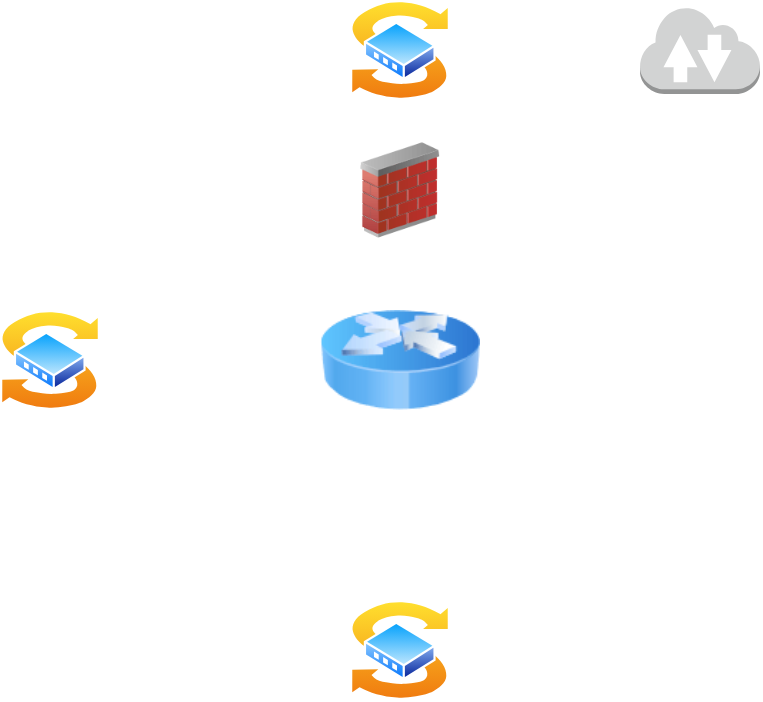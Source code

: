<mxfile version="21.1.7" type="github">
  <diagram name="Pagina-1" id="6JUquj071dppgk3kZcf5">
    <mxGraphModel dx="678" dy="386" grid="1" gridSize="10" guides="1" tooltips="1" connect="1" arrows="1" fold="1" page="1" pageScale="1" pageWidth="827" pageHeight="1169" math="0" shadow="0">
      <root>
        <mxCell id="0" />
        <mxCell id="1" parent="0" />
        <mxCell id="U18qOftS7bFx01JsZrya-1" value="" style="image;html=1;image=img/lib/clip_art/networking/Router_Icon_128x128.png" vertex="1" parent="1">
          <mxGeometry x="310" y="160" width="80" height="80" as="geometry" />
        </mxCell>
        <mxCell id="U18qOftS7bFx01JsZrya-3" value="" style="image;aspect=fixed;perimeter=ellipsePerimeter;html=1;align=center;shadow=0;dashed=0;spacingTop=3;image=img/lib/active_directory/switch.svg;" vertex="1" parent="1">
          <mxGeometry x="325" y="20" width="50" height="50" as="geometry" />
        </mxCell>
        <mxCell id="U18qOftS7bFx01JsZrya-4" value="" style="image;aspect=fixed;perimeter=ellipsePerimeter;html=1;align=center;shadow=0;dashed=0;spacingTop=3;image=img/lib/active_directory/switch.svg;" vertex="1" parent="1">
          <mxGeometry x="325" y="320" width="50" height="50" as="geometry" />
        </mxCell>
        <mxCell id="U18qOftS7bFx01JsZrya-5" value="" style="image;aspect=fixed;perimeter=ellipsePerimeter;html=1;align=center;shadow=0;dashed=0;spacingTop=3;image=img/lib/active_directory/switch.svg;" vertex="1" parent="1">
          <mxGeometry x="150" y="175" width="50" height="50" as="geometry" />
        </mxCell>
        <mxCell id="U18qOftS7bFx01JsZrya-6" value="" style="image;html=1;image=img/lib/clip_art/networking/Firewall_02_128x128.png" vertex="1" parent="1">
          <mxGeometry x="330" y="90" width="40" height="50" as="geometry" />
        </mxCell>
        <mxCell id="U18qOftS7bFx01JsZrya-7" value="" style="outlineConnect=0;dashed=0;verticalLabelPosition=bottom;verticalAlign=top;align=center;html=1;shape=mxgraph.aws3.internet_2;fillColor=#D2D3D3;gradientColor=none;" vertex="1" parent="1">
          <mxGeometry x="470" y="23" width="60" height="44" as="geometry" />
        </mxCell>
      </root>
    </mxGraphModel>
  </diagram>
</mxfile>
